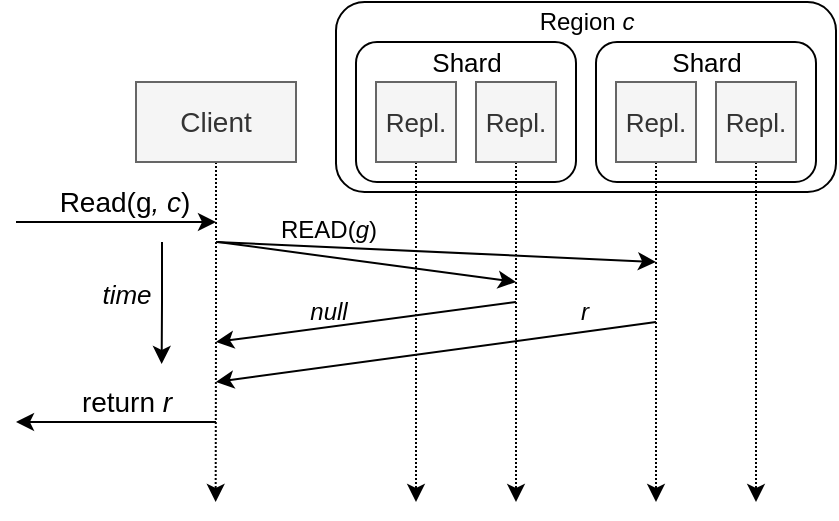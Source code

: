 <mxfile version="15.5.4" type="github">
  <diagram id="jLkBLAowiidMIvQTn_JD" name="Page-1">
    <mxGraphModel dx="3443" dy="1935" grid="1" gridSize="10" guides="1" tooltips="1" connect="1" arrows="1" fold="1" page="1" pageScale="1" pageWidth="827" pageHeight="1169" math="0" shadow="0">
      <root>
        <mxCell id="0" />
        <mxCell id="1" parent="0" />
        <mxCell id="sfBQc7pncLdOKG9tGtu1-11" value="" style="rounded=1;whiteSpace=wrap;html=1;fontSize=13;fillColor=none;" vertex="1" parent="1">
          <mxGeometry x="300" y="270" width="250" height="95" as="geometry" />
        </mxCell>
        <mxCell id="sfBQc7pncLdOKG9tGtu1-1" value="" style="rounded=1;whiteSpace=wrap;html=1;fontSize=13;fillColor=none;" vertex="1" parent="1">
          <mxGeometry x="310" y="290" width="110" height="70" as="geometry" />
        </mxCell>
        <mxCell id="sfBQc7pncLdOKG9tGtu1-44" style="edgeStyle=orthogonalEdgeStyle;rounded=0;orthogonalLoop=1;jettySize=auto;html=1;exitX=0.5;exitY=1;exitDx=0;exitDy=0;dashed=1;dashPattern=1 1;" edge="1" parent="1" source="sfBQc7pncLdOKG9tGtu1-2">
          <mxGeometry relative="1" as="geometry">
            <mxPoint x="340" y="520" as="targetPoint" />
            <Array as="points">
              <mxPoint x="340" y="520" />
            </Array>
          </mxGeometry>
        </mxCell>
        <mxCell id="sfBQc7pncLdOKG9tGtu1-2" value="&lt;font style=&quot;font-size: 13px&quot;&gt;Repl.&lt;/font&gt;" style="rounded=0;whiteSpace=wrap;html=1;fillColor=#f5f5f5;strokeColor=#666666;fontColor=#333333;" vertex="1" parent="1">
          <mxGeometry x="320" y="310" width="40" height="40" as="geometry" />
        </mxCell>
        <mxCell id="sfBQc7pncLdOKG9tGtu1-4" value="Shard" style="text;html=1;align=center;verticalAlign=middle;resizable=0;points=[];autosize=1;strokeColor=none;fillColor=none;fontSize=13;" vertex="1" parent="1">
          <mxGeometry x="340" y="290" width="50" height="20" as="geometry" />
        </mxCell>
        <mxCell id="sfBQc7pncLdOKG9tGtu1-35" style="edgeStyle=orthogonalEdgeStyle;rounded=0;orthogonalLoop=1;jettySize=auto;html=1;exitX=0.5;exitY=1;exitDx=0;exitDy=0;dashed=1;dashPattern=1 1;" edge="1" parent="1" source="sfBQc7pncLdOKG9tGtu1-6">
          <mxGeometry relative="1" as="geometry">
            <mxPoint x="239.828" y="520" as="targetPoint" />
          </mxGeometry>
        </mxCell>
        <mxCell id="sfBQc7pncLdOKG9tGtu1-6" value="&lt;font style=&quot;font-size: 14px&quot;&gt;Client&lt;/font&gt;" style="rounded=0;whiteSpace=wrap;html=1;fillColor=#f5f5f5;strokeColor=#666666;fontColor=#333333;" vertex="1" parent="1">
          <mxGeometry x="200" y="310" width="80" height="40" as="geometry" />
        </mxCell>
        <mxCell id="sfBQc7pncLdOKG9tGtu1-7" value="" style="rounded=1;whiteSpace=wrap;html=1;fontSize=13;fillColor=none;" vertex="1" parent="1">
          <mxGeometry x="430" y="290" width="110" height="70" as="geometry" />
        </mxCell>
        <mxCell id="sfBQc7pncLdOKG9tGtu1-10" value="Shard" style="text;html=1;align=center;verticalAlign=middle;resizable=0;points=[];autosize=1;strokeColor=none;fillColor=none;fontSize=13;" vertex="1" parent="1">
          <mxGeometry x="460" y="290" width="50" height="20" as="geometry" />
        </mxCell>
        <mxCell id="sfBQc7pncLdOKG9tGtu1-12" value="Region &lt;i&gt;c&lt;/i&gt;" style="text;html=1;align=center;verticalAlign=middle;resizable=0;points=[];autosize=1;strokeColor=none;fillColor=none;" vertex="1" parent="1">
          <mxGeometry x="395" y="270" width="60" height="20" as="geometry" />
        </mxCell>
        <mxCell id="sfBQc7pncLdOKG9tGtu1-17" value="" style="endArrow=classic;html=1;rounded=0;fontSize=14;edgeStyle=orthogonalEdgeStyle;" edge="1" parent="1">
          <mxGeometry width="50" height="50" relative="1" as="geometry">
            <mxPoint x="140" y="380.0" as="sourcePoint" />
            <mxPoint x="240" y="380.0" as="targetPoint" />
          </mxGeometry>
        </mxCell>
        <mxCell id="sfBQc7pncLdOKG9tGtu1-18" value="Read(g&lt;i&gt;, c&lt;/i&gt;)" style="text;html=1;align=center;verticalAlign=middle;resizable=0;points=[];autosize=1;strokeColor=none;fillColor=none;fontSize=14;" vertex="1" parent="1">
          <mxGeometry x="154" y="360.0" width="80" height="20" as="geometry" />
        </mxCell>
        <mxCell id="sfBQc7pncLdOKG9tGtu1-33" value="" style="endArrow=classic;html=1;rounded=0;fontSize=14;edgeStyle=orthogonalEdgeStyle;" edge="1" parent="1">
          <mxGeometry width="50" height="50" relative="1" as="geometry">
            <mxPoint x="213" y="390" as="sourcePoint" />
            <mxPoint x="212.83" y="451" as="targetPoint" />
            <Array as="points">
              <mxPoint x="213" y="420" />
              <mxPoint x="213" y="420" />
            </Array>
          </mxGeometry>
        </mxCell>
        <mxCell id="sfBQc7pncLdOKG9tGtu1-34" value="&lt;font style=&quot;font-size: 13px&quot;&gt;&lt;i&gt;time&lt;/i&gt;&lt;/font&gt;" style="text;html=1;align=center;verticalAlign=middle;resizable=0;points=[];autosize=1;strokeColor=none;fillColor=none;fontSize=14;" vertex="1" parent="1">
          <mxGeometry x="175" y="406" width="40" height="20" as="geometry" />
        </mxCell>
        <mxCell id="sfBQc7pncLdOKG9tGtu1-45" style="edgeStyle=orthogonalEdgeStyle;rounded=0;orthogonalLoop=1;jettySize=auto;html=1;exitX=0.5;exitY=1;exitDx=0;exitDy=0;dashed=1;dashPattern=1 1;" edge="1" parent="1" source="sfBQc7pncLdOKG9tGtu1-40">
          <mxGeometry relative="1" as="geometry">
            <mxPoint x="390" y="520" as="targetPoint" />
            <Array as="points">
              <mxPoint x="390" y="520" />
            </Array>
          </mxGeometry>
        </mxCell>
        <mxCell id="sfBQc7pncLdOKG9tGtu1-40" value="&lt;font style=&quot;font-size: 13px&quot;&gt;Repl.&lt;/font&gt;" style="rounded=0;whiteSpace=wrap;html=1;fillColor=#f5f5f5;strokeColor=#666666;fontColor=#333333;" vertex="1" parent="1">
          <mxGeometry x="370" y="310" width="40" height="40" as="geometry" />
        </mxCell>
        <mxCell id="sfBQc7pncLdOKG9tGtu1-46" style="edgeStyle=orthogonalEdgeStyle;rounded=0;orthogonalLoop=1;jettySize=auto;html=1;exitX=0.5;exitY=1;exitDx=0;exitDy=0;dashed=1;dashPattern=1 1;" edge="1" parent="1" source="sfBQc7pncLdOKG9tGtu1-41">
          <mxGeometry relative="1" as="geometry">
            <mxPoint x="460" y="520" as="targetPoint" />
            <Array as="points">
              <mxPoint x="460" y="520" />
            </Array>
          </mxGeometry>
        </mxCell>
        <mxCell id="sfBQc7pncLdOKG9tGtu1-41" value="&lt;font style=&quot;font-size: 13px&quot;&gt;Repl.&lt;/font&gt;" style="rounded=0;whiteSpace=wrap;html=1;fillColor=#f5f5f5;strokeColor=#666666;fontColor=#333333;" vertex="1" parent="1">
          <mxGeometry x="440" y="310" width="40" height="40" as="geometry" />
        </mxCell>
        <mxCell id="sfBQc7pncLdOKG9tGtu1-47" style="edgeStyle=orthogonalEdgeStyle;rounded=0;orthogonalLoop=1;jettySize=auto;html=1;exitX=0.5;exitY=1;exitDx=0;exitDy=0;dashed=1;dashPattern=1 1;" edge="1" parent="1" source="sfBQc7pncLdOKG9tGtu1-42">
          <mxGeometry relative="1" as="geometry">
            <mxPoint x="510" y="520" as="targetPoint" />
            <Array as="points">
              <mxPoint x="510" y="520" />
            </Array>
          </mxGeometry>
        </mxCell>
        <mxCell id="sfBQc7pncLdOKG9tGtu1-42" value="&lt;font style=&quot;font-size: 13px&quot;&gt;Repl.&lt;/font&gt;" style="rounded=0;whiteSpace=wrap;html=1;fillColor=#f5f5f5;strokeColor=#666666;fontColor=#333333;" vertex="1" parent="1">
          <mxGeometry x="490" y="310" width="40" height="40" as="geometry" />
        </mxCell>
        <mxCell id="sfBQc7pncLdOKG9tGtu1-49" value="" style="endArrow=classic;html=1;rounded=0;fontSize=14;" edge="1" parent="1">
          <mxGeometry width="50" height="50" relative="1" as="geometry">
            <mxPoint x="241" y="390" as="sourcePoint" />
            <mxPoint x="390" y="410" as="targetPoint" />
          </mxGeometry>
        </mxCell>
        <mxCell id="sfBQc7pncLdOKG9tGtu1-50" value="" style="endArrow=classic;html=1;rounded=0;fontSize=14;" edge="1" parent="1">
          <mxGeometry width="50" height="50" relative="1" as="geometry">
            <mxPoint x="240" y="390" as="sourcePoint" />
            <mxPoint x="460" y="400" as="targetPoint" />
          </mxGeometry>
        </mxCell>
        <mxCell id="sfBQc7pncLdOKG9tGtu1-51" value="READ(&lt;i&gt;g&lt;/i&gt;)" style="text;html=1;align=center;verticalAlign=middle;resizable=0;points=[];autosize=1;strokeColor=none;fillColor=none;" vertex="1" parent="1">
          <mxGeometry x="266" y="374" width="60" height="20" as="geometry" />
        </mxCell>
        <mxCell id="sfBQc7pncLdOKG9tGtu1-52" value="" style="endArrow=classic;html=1;rounded=0;fontSize=14;" edge="1" parent="1">
          <mxGeometry width="50" height="50" relative="1" as="geometry">
            <mxPoint x="460" y="430" as="sourcePoint" />
            <mxPoint x="240" y="460" as="targetPoint" />
          </mxGeometry>
        </mxCell>
        <mxCell id="sfBQc7pncLdOKG9tGtu1-53" value="" style="endArrow=classic;html=1;rounded=0;fontSize=14;" edge="1" parent="1">
          <mxGeometry width="50" height="50" relative="1" as="geometry">
            <mxPoint x="390" y="420" as="sourcePoint" />
            <mxPoint x="240" y="440" as="targetPoint" />
          </mxGeometry>
        </mxCell>
        <mxCell id="sfBQc7pncLdOKG9tGtu1-54" value="&lt;i&gt;null&lt;/i&gt;" style="text;html=1;align=center;verticalAlign=middle;resizable=0;points=[];autosize=1;strokeColor=none;fillColor=none;" vertex="1" parent="1">
          <mxGeometry x="281" y="415" width="30" height="20" as="geometry" />
        </mxCell>
        <mxCell id="sfBQc7pncLdOKG9tGtu1-58" value="" style="endArrow=classic;html=1;rounded=0;fontSize=14;edgeStyle=orthogonalEdgeStyle;" edge="1" parent="1">
          <mxGeometry width="50" height="50" relative="1" as="geometry">
            <mxPoint x="240" y="480" as="sourcePoint" />
            <mxPoint x="140" y="480" as="targetPoint" />
          </mxGeometry>
        </mxCell>
        <mxCell id="sfBQc7pncLdOKG9tGtu1-59" value="return &lt;i&gt;r&lt;/i&gt;" style="text;html=1;align=center;verticalAlign=middle;resizable=0;points=[];autosize=1;strokeColor=none;fillColor=none;fontSize=14;" vertex="1" parent="1">
          <mxGeometry x="165" y="460" width="60" height="20" as="geometry" />
        </mxCell>
        <mxCell id="sfBQc7pncLdOKG9tGtu1-60" value="&lt;i&gt;r&lt;/i&gt;" style="text;html=1;align=center;verticalAlign=middle;resizable=0;points=[];autosize=1;strokeColor=none;fillColor=none;" vertex="1" parent="1">
          <mxGeometry x="414" y="415" width="20" height="20" as="geometry" />
        </mxCell>
      </root>
    </mxGraphModel>
  </diagram>
</mxfile>
